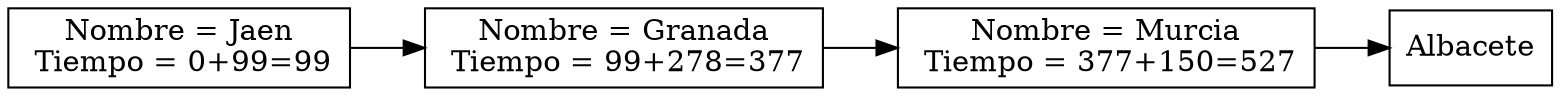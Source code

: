 digraph G {
    rankdir=LR;
    node [shape=rectangle];
    "Jaen" [label="Nombre = Jaen
 Tiempo = 0+99=99"];
    "Jaen" -> "Granada";
    "Granada" [label="Nombre = Granada
 Tiempo = 99+278=377"];
    "Granada" -> "Murcia";
    "Murcia" [label="Nombre = Murcia
 Tiempo = 377+150=527"];
    "Murcia" -> "Albacete";
}